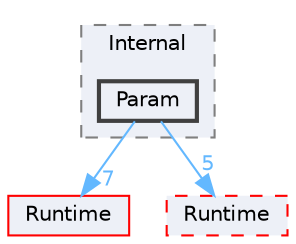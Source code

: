 digraph "Param"
{
 // INTERACTIVE_SVG=YES
 // LATEX_PDF_SIZE
  bgcolor="transparent";
  edge [fontname=Helvetica,fontsize=10,labelfontname=Helvetica,labelfontsize=10];
  node [fontname=Helvetica,fontsize=10,shape=box,height=0.2,width=0.4];
  compound=true
  subgraph clusterdir_9c75991b0a5180e64cb5410561cff2b4 {
    graph [ bgcolor="#edf0f7", pencolor="grey50", label="Internal", fontname=Helvetica,fontsize=10 style="filled,dashed", URL="dir_9c75991b0a5180e64cb5410561cff2b4.html",tooltip=""]
  dir_47d443762e0af8e3171bd35972c10c42 [label="Param", fillcolor="#edf0f7", color="grey25", style="filled,bold", URL="dir_47d443762e0af8e3171bd35972c10c42.html",tooltip=""];
  }
  dir_7536b172fbd480bfd146a1b1acd6856b [label="Runtime", fillcolor="#edf0f7", color="red", style="filled", URL="dir_7536b172fbd480bfd146a1b1acd6856b.html",tooltip=""];
  dir_a60e1ce30f7313164a0e11a69cddad56 [label="Runtime", fillcolor="#edf0f7", color="red", style="filled,dashed", URL="dir_a60e1ce30f7313164a0e11a69cddad56.html",tooltip=""];
  dir_47d443762e0af8e3171bd35972c10c42->dir_7536b172fbd480bfd146a1b1acd6856b [headlabel="7", labeldistance=1.5 headhref="dir_000716_000984.html" href="dir_000716_000984.html" color="steelblue1" fontcolor="steelblue1"];
  dir_47d443762e0af8e3171bd35972c10c42->dir_a60e1ce30f7313164a0e11a69cddad56 [headlabel="5", labeldistance=1.5 headhref="dir_000716_000983.html" href="dir_000716_000983.html" color="steelblue1" fontcolor="steelblue1"];
}
